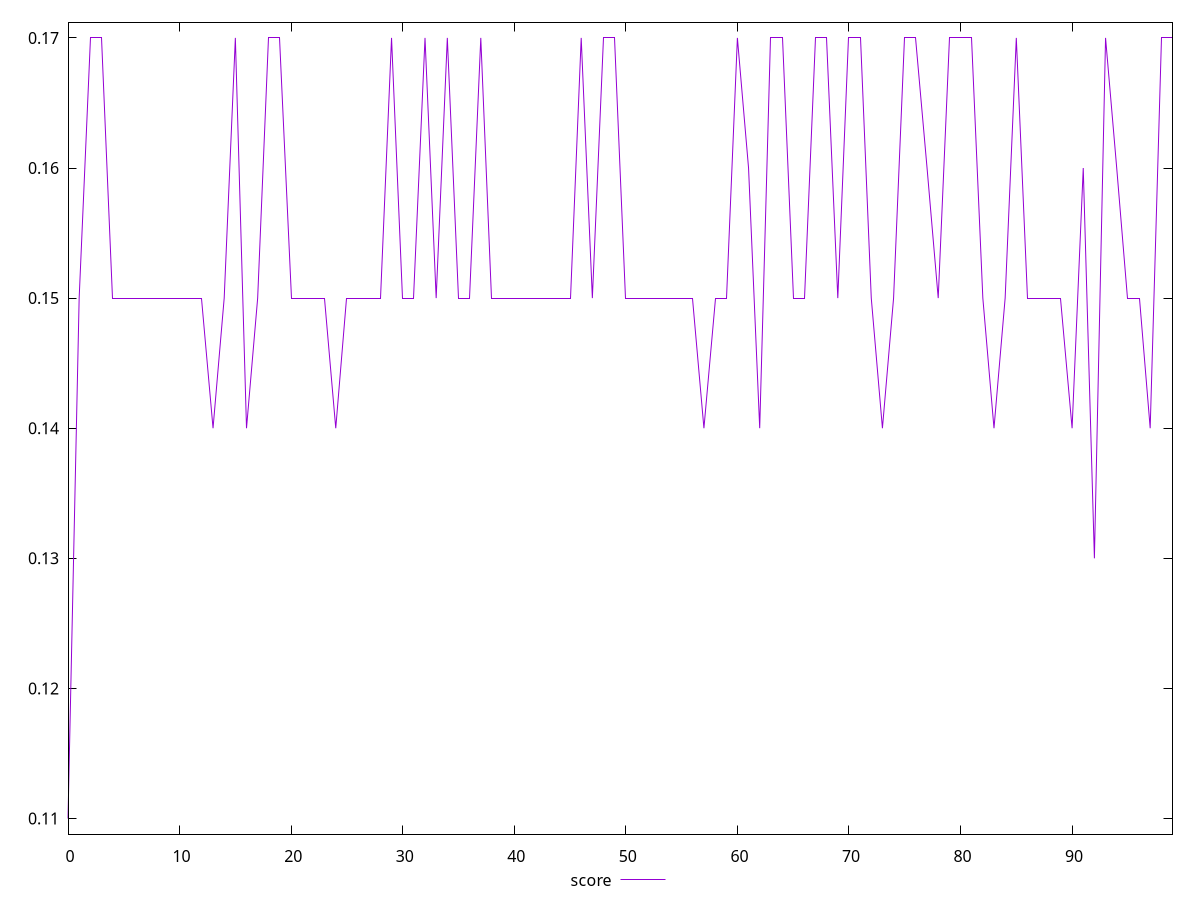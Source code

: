 reset

$score <<EOF
0 0.11
1 0.15
2 0.17
3 0.17
4 0.15
5 0.15
6 0.15
7 0.15
8 0.15
9 0.15
10 0.15
11 0.15
12 0.15
13 0.14
14 0.15
15 0.17
16 0.14
17 0.15
18 0.17
19 0.17
20 0.15
21 0.15
22 0.15
23 0.15
24 0.14
25 0.15
26 0.15
27 0.15
28 0.15
29 0.17
30 0.15
31 0.15
32 0.17
33 0.15
34 0.17
35 0.15
36 0.15
37 0.17
38 0.15
39 0.15
40 0.15
41 0.15
42 0.15
43 0.15
44 0.15
45 0.15
46 0.17
47 0.15
48 0.17
49 0.17
50 0.15
51 0.15
52 0.15
53 0.15
54 0.15
55 0.15
56 0.15
57 0.14
58 0.15
59 0.15
60 0.17
61 0.16
62 0.14
63 0.17
64 0.17
65 0.15
66 0.15
67 0.17
68 0.17
69 0.15
70 0.17
71 0.17
72 0.15
73 0.14
74 0.15
75 0.17
76 0.17
77 0.16
78 0.15
79 0.17
80 0.17
81 0.17
82 0.15
83 0.14
84 0.15
85 0.17
86 0.15
87 0.15
88 0.15
89 0.15
90 0.14
91 0.16
92 0.13
93 0.17
94 0.16
95 0.15
96 0.15
97 0.14
98 0.17
99 0.17
EOF

set key outside below
set xrange [0:99]
set yrange [0.1088:0.17120000000000002]
set trange [0.1088:0.17120000000000002]
set terminal svg size 640, 500 enhanced background rgb 'white'
set output "reports/report_00030_2021-02-24T20-42-31.540Z/interactive/samples/music/score/values.svg"

plot $score title "score" with line

reset
